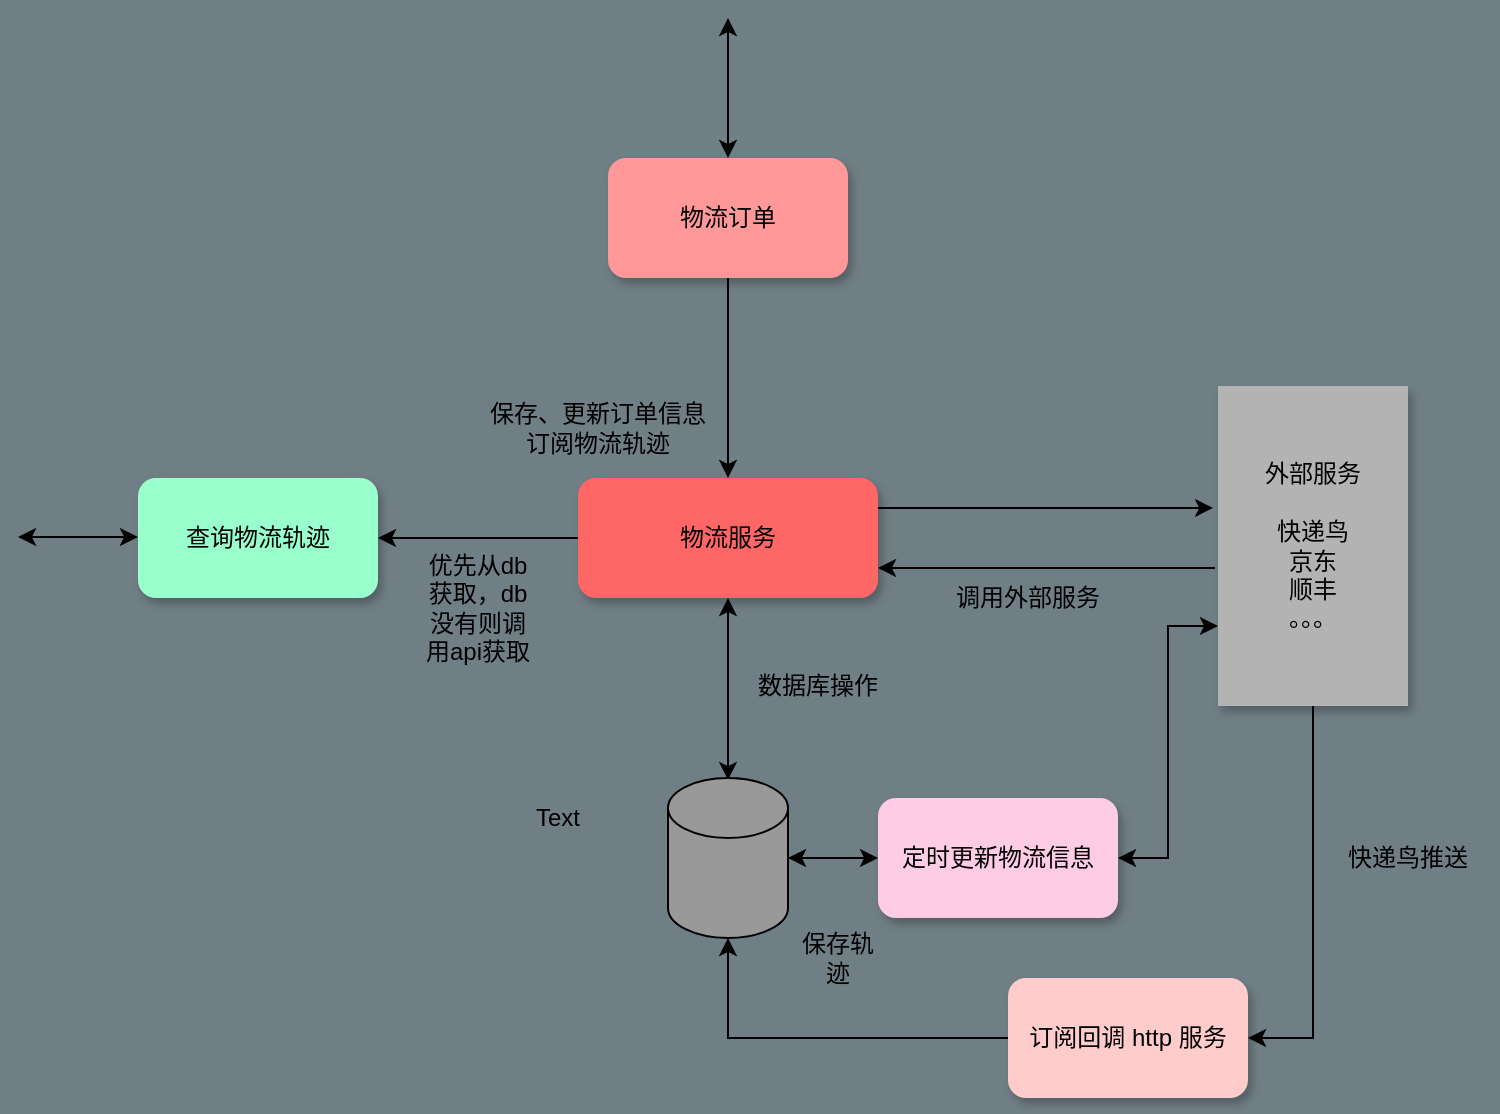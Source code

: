 <mxfile version="13.6.2" type="device"><diagram id="VSArOQDPkqbNzoKQu4Cz" name="第 1 页"><mxGraphModel dx="1951" dy="572" grid="1" gridSize="10" guides="1" tooltips="1" connect="1" arrows="1" fold="1" page="1" pageScale="1" pageWidth="1169" pageHeight="827" background="#707E86" math="0" shadow="0"><root><mxCell id="0"/><mxCell id="1" parent="0"/><mxCell id="-otRv5XIzWWn822p4mpG-10" style="edgeStyle=orthogonalEdgeStyle;rounded=0;orthogonalLoop=1;jettySize=auto;html=1;entryX=0.5;entryY=0;entryDx=0;entryDy=0;" edge="1" parent="1" source="-otRv5XIzWWn822p4mpG-1" target="-otRv5XIzWWn822p4mpG-4"><mxGeometry relative="1" as="geometry"><mxPoint x="320" y="310" as="targetPoint"/></mxGeometry></mxCell><mxCell id="-otRv5XIzWWn822p4mpG-1" value="物流订单" style="rounded=1;whiteSpace=wrap;html=1;fillColor=#FF9999;strokeColor=none;shadow=1;" vertex="1" parent="1"><mxGeometry x="265" y="160" width="120" height="60" as="geometry"/></mxCell><mxCell id="-otRv5XIzWWn822p4mpG-11" style="edgeStyle=orthogonalEdgeStyle;rounded=0;orthogonalLoop=1;jettySize=auto;html=1;entryX=0.5;entryY=0.013;entryDx=0;entryDy=0;entryPerimeter=0;startArrow=classic;startFill=1;" edge="1" parent="1" source="-otRv5XIzWWn822p4mpG-4" target="-otRv5XIzWWn822p4mpG-5"><mxGeometry relative="1" as="geometry"/></mxCell><mxCell id="-otRv5XIzWWn822p4mpG-15" style="edgeStyle=orthogonalEdgeStyle;rounded=0;orthogonalLoop=1;jettySize=auto;html=1;entryX=1;entryY=0.5;entryDx=0;entryDy=0;" edge="1" parent="1" source="-otRv5XIzWWn822p4mpG-4" target="-otRv5XIzWWn822p4mpG-8"><mxGeometry relative="1" as="geometry"><mxPoint x="212.5" y="410" as="targetPoint"/></mxGeometry></mxCell><mxCell id="-otRv5XIzWWn822p4mpG-39" style="edgeStyle=orthogonalEdgeStyle;rounded=0;orthogonalLoop=1;jettySize=auto;html=1;exitX=1;exitY=0.25;exitDx=0;exitDy=0;entryX=-0.026;entryY=0.381;entryDx=0;entryDy=0;entryPerimeter=0;shadow=0;startArrow=none;startFill=0;endArrow=classic;endFill=1;strokeColor=#000000;fillColor=#B9E0A5;" edge="1" parent="1" source="-otRv5XIzWWn822p4mpG-4" target="-otRv5XIzWWn822p4mpG-38"><mxGeometry relative="1" as="geometry"/></mxCell><mxCell id="-otRv5XIzWWn822p4mpG-4" value="物流服务" style="rounded=1;whiteSpace=wrap;html=1;strokeColor=none;shadow=1;fillColor=#FF6666;" vertex="1" parent="1"><mxGeometry x="250" y="320" width="150" height="60" as="geometry"/></mxCell><mxCell id="-otRv5XIzWWn822p4mpG-5" value="" style="shape=cylinder2;whiteSpace=wrap;html=1;boundedLbl=1;backgroundOutline=1;size=15;fillColor=#999999;" vertex="1" parent="1"><mxGeometry x="295" y="470" width="60" height="80" as="geometry"/></mxCell><mxCell id="-otRv5XIzWWn822p4mpG-7" style="edgeStyle=orthogonalEdgeStyle;rounded=0;orthogonalLoop=1;jettySize=auto;html=1;" edge="1" parent="1" source="-otRv5XIzWWn822p4mpG-6" target="-otRv5XIzWWn822p4mpG-5"><mxGeometry relative="1" as="geometry"/></mxCell><mxCell id="-otRv5XIzWWn822p4mpG-6" value="订阅回调 http 服务" style="rounded=1;whiteSpace=wrap;html=1;fillColor=#FFCCCC;strokeColor=none;shadow=1;" vertex="1" parent="1"><mxGeometry x="465" y="570" width="120" height="60" as="geometry"/></mxCell><mxCell id="-otRv5XIzWWn822p4mpG-8" value="查询物流轨迹" style="rounded=1;whiteSpace=wrap;html=1;fillColor=#99FFCC;strokeColor=none;shadow=1;" vertex="1" parent="1"><mxGeometry x="30" y="320" width="120" height="60" as="geometry"/></mxCell><mxCell id="-otRv5XIzWWn822p4mpG-23" value="" style="endArrow=classic;startArrow=classic;html=1;exitX=0.5;exitY=0;exitDx=0;exitDy=0;" edge="1" parent="1" source="-otRv5XIzWWn822p4mpG-1"><mxGeometry width="50" height="50" relative="1" as="geometry"><mxPoint x="290" y="150" as="sourcePoint"/><mxPoint x="325" y="90" as="targetPoint"/></mxGeometry></mxCell><mxCell id="-otRv5XIzWWn822p4mpG-24" value="" style="endArrow=classic;startArrow=classic;html=1;" edge="1" parent="1"><mxGeometry width="50" height="50" relative="1" as="geometry"><mxPoint x="30" y="349.5" as="sourcePoint"/><mxPoint x="-30" y="349.5" as="targetPoint"/></mxGeometry></mxCell><mxCell id="-otRv5XIzWWn822p4mpG-25" value="优先从db获取，db没有则调用api获取" style="text;html=1;strokeColor=none;fillColor=none;align=center;verticalAlign=middle;whiteSpace=wrap;rounded=0;" vertex="1" parent="1"><mxGeometry x="170" y="350" width="60" height="70" as="geometry"/></mxCell><mxCell id="-otRv5XIzWWn822p4mpG-26" value="保存轨迹" style="text;html=1;strokeColor=none;fillColor=none;align=center;verticalAlign=middle;whiteSpace=wrap;rounded=0;" vertex="1" parent="1"><mxGeometry x="360" y="550" width="40" height="20" as="geometry"/></mxCell><mxCell id="-otRv5XIzWWn822p4mpG-27" value="保存、更新订单信息&lt;br&gt;订阅物流轨迹" style="text;html=1;strokeColor=none;fillColor=none;align=center;verticalAlign=middle;whiteSpace=wrap;rounded=0;" vertex="1" parent="1"><mxGeometry x="200" y="280" width="120" height="30" as="geometry"/></mxCell><mxCell id="-otRv5XIzWWn822p4mpG-28" value="调用外部服务" style="text;html=1;strokeColor=none;fillColor=none;align=center;verticalAlign=middle;whiteSpace=wrap;rounded=0;" vertex="1" parent="1"><mxGeometry x="430" y="370" width="90" height="20" as="geometry"/></mxCell><mxCell id="-otRv5XIzWWn822p4mpG-29" value="快递鸟推送" style="text;html=1;strokeColor=none;fillColor=none;align=center;verticalAlign=middle;whiteSpace=wrap;rounded=0;" vertex="1" parent="1"><mxGeometry x="620" y="500" width="90" height="20" as="geometry"/></mxCell><mxCell id="-otRv5XIzWWn822p4mpG-31" value="数据库操作" style="text;html=1;strokeColor=none;fillColor=none;align=center;verticalAlign=middle;whiteSpace=wrap;rounded=0;shadow=1;" vertex="1" parent="1"><mxGeometry x="330" y="414" width="80" height="20" as="geometry"/></mxCell><mxCell id="-otRv5XIzWWn822p4mpG-34" style="edgeStyle=orthogonalEdgeStyle;rounded=0;orthogonalLoop=1;jettySize=auto;html=1;shadow=0;startArrow=classic;startFill=1;endArrow=classic;endFill=1;fillColor=#B9E0A5;" edge="1" parent="1" source="-otRv5XIzWWn822p4mpG-32" target="-otRv5XIzWWn822p4mpG-5"><mxGeometry relative="1" as="geometry"/></mxCell><mxCell id="-otRv5XIzWWn822p4mpG-32" value="定时更新物流信息" style="rounded=1;whiteSpace=wrap;html=1;shadow=1;strokeColor=none;fillColor=#FFCCE6;" vertex="1" parent="1"><mxGeometry x="400" y="480" width="120" height="60" as="geometry"/></mxCell><mxCell id="-otRv5XIzWWn822p4mpG-36" style="edgeStyle=orthogonalEdgeStyle;rounded=0;orthogonalLoop=1;jettySize=auto;html=1;exitX=-0.016;exitY=0.569;exitDx=0;exitDy=0;exitPerimeter=0;entryX=1;entryY=0.75;entryDx=0;entryDy=0;shadow=0;startArrow=none;startFill=0;endArrow=classic;endFill=1;strokeColor=#000000;fillColor=#B9E0A5;" edge="1" parent="1" source="-otRv5XIzWWn822p4mpG-38" target="-otRv5XIzWWn822p4mpG-4"><mxGeometry relative="1" as="geometry"><mxPoint x="561.55" y="372.4" as="sourcePoint"/></mxGeometry></mxCell><mxCell id="-otRv5XIzWWn822p4mpG-41" style="edgeStyle=orthogonalEdgeStyle;rounded=0;orthogonalLoop=1;jettySize=auto;html=1;entryX=1;entryY=0.5;entryDx=0;entryDy=0;shadow=0;startArrow=classic;startFill=1;endArrow=classic;endFill=1;strokeColor=#000000;fillColor=#B9E0A5;exitX=0;exitY=0.75;exitDx=0;exitDy=0;" edge="1" parent="1" source="-otRv5XIzWWn822p4mpG-38" target="-otRv5XIzWWn822p4mpG-32"><mxGeometry relative="1" as="geometry"/></mxCell><mxCell id="-otRv5XIzWWn822p4mpG-42" style="edgeStyle=orthogonalEdgeStyle;rounded=0;orthogonalLoop=1;jettySize=auto;html=1;entryX=1;entryY=0.5;entryDx=0;entryDy=0;shadow=0;startArrow=none;startFill=0;endArrow=classic;endFill=1;strokeColor=#000000;fillColor=#B9E0A5;" edge="1" parent="1" source="-otRv5XIzWWn822p4mpG-38" target="-otRv5XIzWWn822p4mpG-6"><mxGeometry relative="1" as="geometry"/></mxCell><mxCell id="-otRv5XIzWWn822p4mpG-38" value="&lt;span&gt;外部服务&lt;br&gt;&lt;br&gt;快递鸟&lt;/span&gt;&lt;br&gt;&lt;span&gt;京东&lt;/span&gt;&lt;br&gt;&lt;span&gt;顺丰&lt;/span&gt;&lt;br&gt;&lt;span&gt;。。。&lt;/span&gt;" style="rounded=0;whiteSpace=wrap;html=1;shadow=1;fillColor=#B3B3B3;strokeColor=none;" vertex="1" parent="1"><mxGeometry x="570" y="274" width="95" height="160" as="geometry"/></mxCell><mxCell id="-otRv5XIzWWn822p4mpG-40" value="Text" style="text;html=1;strokeColor=none;fillColor=none;align=center;verticalAlign=middle;whiteSpace=wrap;rounded=0;shadow=1;" vertex="1" parent="1"><mxGeometry x="200" y="480" width="80" height="20" as="geometry"/></mxCell></root></mxGraphModel></diagram></mxfile>